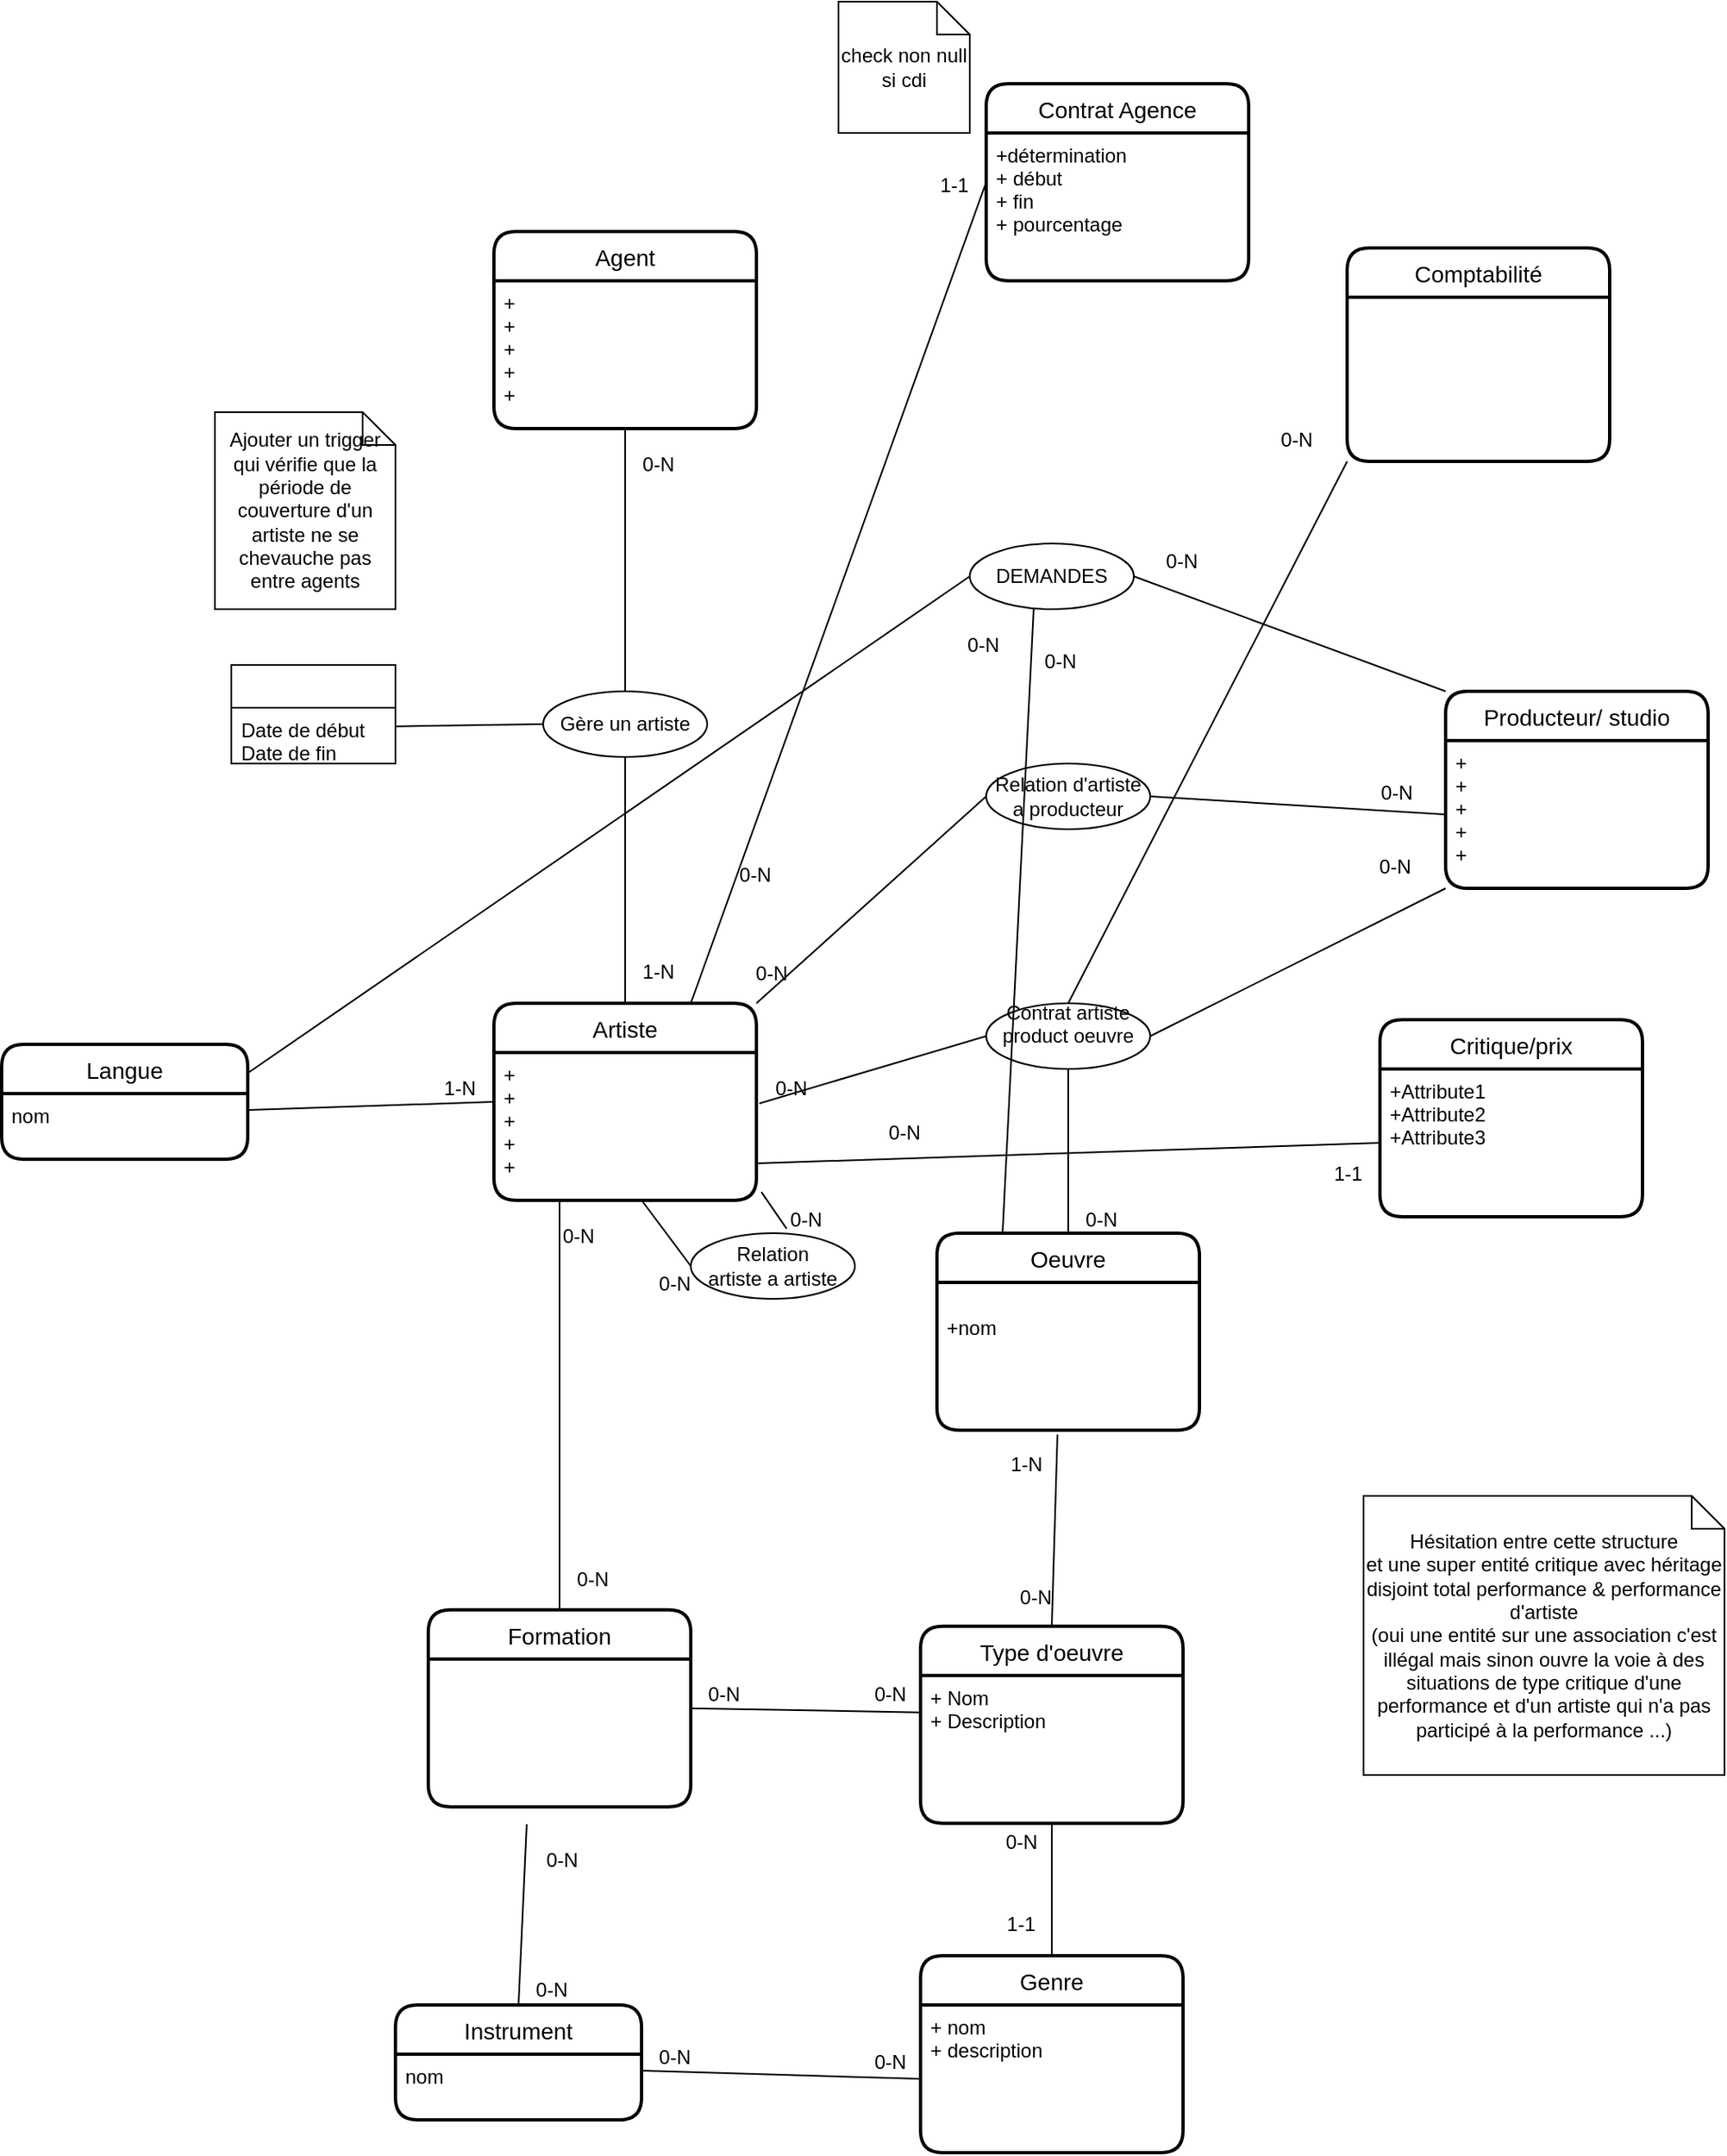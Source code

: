 <mxfile version="17.2.3" type="device"><diagram id="XHHhUWJSlPkEIkgQzajF" name="Page-1"><mxGraphModel dx="2061" dy="2409" grid="1" gridSize="10" guides="1" tooltips="1" connect="1" arrows="1" fold="1" page="1" pageScale="1" pageWidth="850" pageHeight="1100" math="0" shadow="0"><root><mxCell id="0"/><mxCell id="1" parent="0"/><mxCell id="ZziM1hOrtNP8pDu1oS6a-1" value="Type d'oeuvre" style="swimlane;childLayout=stackLayout;horizontal=1;startSize=30;horizontalStack=0;rounded=1;fontSize=14;fontStyle=0;strokeWidth=2;resizeParent=0;resizeLast=1;shadow=0;dashed=0;align=center;" parent="1" vertex="1"><mxGeometry x="320" y="639.33" width="160" height="120" as="geometry"/></mxCell><mxCell id="ZziM1hOrtNP8pDu1oS6a-2" value="+ Nom&#xA;+ Description&#xA;" style="align=left;strokeColor=none;fillColor=none;spacingLeft=4;fontSize=12;verticalAlign=top;resizable=0;rotatable=0;part=1;" parent="ZziM1hOrtNP8pDu1oS6a-1" vertex="1"><mxGeometry y="30" width="160" height="90" as="geometry"/></mxCell><mxCell id="ZziM1hOrtNP8pDu1oS6a-3" value="Oeuvre" style="swimlane;childLayout=stackLayout;horizontal=1;startSize=30;horizontalStack=0;rounded=1;fontSize=14;fontStyle=0;strokeWidth=2;resizeParent=0;resizeLast=1;shadow=0;dashed=0;align=center;" parent="1" vertex="1"><mxGeometry x="330" y="400" width="160" height="120" as="geometry"/></mxCell><mxCell id="ZziM1hOrtNP8pDu1oS6a-4" value="&#xA;+nom&#xA;" style="align=left;strokeColor=none;fillColor=none;spacingLeft=4;fontSize=12;verticalAlign=top;resizable=0;rotatable=0;part=1;" parent="ZziM1hOrtNP8pDu1oS6a-3" vertex="1"><mxGeometry y="30" width="160" height="90" as="geometry"/></mxCell><mxCell id="ZziM1hOrtNP8pDu1oS6a-5" value="Formation" style="swimlane;childLayout=stackLayout;horizontal=1;startSize=30;horizontalStack=0;rounded=1;fontSize=14;fontStyle=0;strokeWidth=2;resizeParent=0;resizeLast=1;shadow=0;dashed=0;align=center;" parent="1" vertex="1"><mxGeometry x="20" y="629.33" width="160" height="120" as="geometry"/></mxCell><mxCell id="ZziM1hOrtNP8pDu1oS6a-6" value="Genre" style="swimlane;childLayout=stackLayout;horizontal=1;startSize=30;horizontalStack=0;rounded=1;fontSize=14;fontStyle=0;strokeWidth=2;resizeParent=0;resizeLast=1;shadow=0;dashed=0;align=center;" parent="1" vertex="1"><mxGeometry x="320" y="840" width="160" height="120" as="geometry"/></mxCell><mxCell id="ZziM1hOrtNP8pDu1oS6a-7" value="+ nom&#xA;+ description&#xA;" style="align=left;strokeColor=none;fillColor=none;spacingLeft=4;fontSize=12;verticalAlign=top;resizable=0;rotatable=0;part=1;" parent="ZziM1hOrtNP8pDu1oS6a-6" vertex="1"><mxGeometry y="30" width="160" height="90" as="geometry"/></mxCell><mxCell id="ZziM1hOrtNP8pDu1oS6a-8" value="Artiste" style="swimlane;childLayout=stackLayout;horizontal=1;startSize=30;horizontalStack=0;rounded=1;fontSize=14;fontStyle=0;strokeWidth=2;resizeParent=0;resizeLast=1;shadow=0;dashed=0;align=center;" parent="1" vertex="1"><mxGeometry x="60" y="260" width="160" height="120" as="geometry"/></mxCell><mxCell id="ZziM1hOrtNP8pDu1oS6a-9" value="+&#xA;+&#xA;+&#xA;+&#xA;+" style="align=left;strokeColor=none;fillColor=none;spacingLeft=4;fontSize=12;verticalAlign=top;resizable=0;rotatable=0;part=1;" parent="ZziM1hOrtNP8pDu1oS6a-8" vertex="1"><mxGeometry y="30" width="160" height="90" as="geometry"/></mxCell><mxCell id="ZziM1hOrtNP8pDu1oS6a-10" value="" style="endArrow=none;html=1;rounded=0;exitX=0.5;exitY=1;exitDx=0;exitDy=0;entryX=0.5;entryY=0;entryDx=0;entryDy=0;" parent="1" source="ZziM1hOrtNP8pDu1oS6a-1" target="ZziM1hOrtNP8pDu1oS6a-6" edge="1"><mxGeometry relative="1" as="geometry"><mxPoint x="360" y="549.33" as="sourcePoint"/><mxPoint x="520" y="549.33" as="targetPoint"/></mxGeometry></mxCell><mxCell id="ZziM1hOrtNP8pDu1oS6a-11" value="0-N" style="resizable=0;html=1;align=left;verticalAlign=bottom;" parent="ZziM1hOrtNP8pDu1oS6a-10" connectable="0" vertex="1"><mxGeometry x="-1" relative="1" as="geometry"><mxPoint x="-30" y="20" as="offset"/></mxGeometry></mxCell><mxCell id="ZziM1hOrtNP8pDu1oS6a-12" value="1-1" style="resizable=0;html=1;align=right;verticalAlign=bottom;" parent="ZziM1hOrtNP8pDu1oS6a-10" connectable="0" vertex="1"><mxGeometry x="1" relative="1" as="geometry"><mxPoint x="-10" y="-10" as="offset"/></mxGeometry></mxCell><mxCell id="ZziM1hOrtNP8pDu1oS6a-13" value="" style="endArrow=none;html=1;rounded=0;exitX=0;exitY=0.25;exitDx=0;exitDy=0;entryX=1;entryY=0.5;entryDx=0;entryDy=0;" parent="1" source="ZziM1hOrtNP8pDu1oS6a-2" target="ZziM1hOrtNP8pDu1oS6a-5" edge="1"><mxGeometry relative="1" as="geometry"><mxPoint x="100" y="459.33" as="sourcePoint"/><mxPoint x="190" y="692" as="targetPoint"/></mxGeometry></mxCell><mxCell id="ZziM1hOrtNP8pDu1oS6a-14" value="0-N" style="resizable=0;html=1;align=left;verticalAlign=bottom;" parent="ZziM1hOrtNP8pDu1oS6a-13" connectable="0" vertex="1"><mxGeometry x="-1" relative="1" as="geometry"><mxPoint x="-30" y="-2" as="offset"/></mxGeometry></mxCell><mxCell id="ZziM1hOrtNP8pDu1oS6a-15" value="0-N" style="resizable=0;html=1;align=right;verticalAlign=bottom;" parent="ZziM1hOrtNP8pDu1oS6a-13" connectable="0" vertex="1"><mxGeometry x="1" relative="1" as="geometry"><mxPoint x="30" as="offset"/></mxGeometry></mxCell><mxCell id="ZziM1hOrtNP8pDu1oS6a-16" value="" style="endArrow=none;html=1;rounded=0;exitX=0.25;exitY=1;exitDx=0;exitDy=0;entryX=0.5;entryY=0;entryDx=0;entryDy=0;" parent="1" source="ZziM1hOrtNP8pDu1oS6a-8" target="ZziM1hOrtNP8pDu1oS6a-5" edge="1"><mxGeometry relative="1" as="geometry"><mxPoint x="190" y="390" as="sourcePoint"/><mxPoint x="60" y="517.5" as="targetPoint"/></mxGeometry></mxCell><mxCell id="ZziM1hOrtNP8pDu1oS6a-17" value="0-N" style="resizable=0;html=1;align=left;verticalAlign=bottom;" parent="ZziM1hOrtNP8pDu1oS6a-16" connectable="0" vertex="1"><mxGeometry x="-1" relative="1" as="geometry"><mxPoint y="30" as="offset"/></mxGeometry></mxCell><mxCell id="ZziM1hOrtNP8pDu1oS6a-18" value="0-N" style="resizable=0;html=1;align=right;verticalAlign=bottom;" parent="ZziM1hOrtNP8pDu1oS6a-16" connectable="0" vertex="1"><mxGeometry x="1" relative="1" as="geometry"><mxPoint x="30" y="-10" as="offset"/></mxGeometry></mxCell><mxCell id="ZziM1hOrtNP8pDu1oS6a-19" value="Langue" style="swimlane;childLayout=stackLayout;horizontal=1;startSize=30;horizontalStack=0;rounded=1;fontSize=14;fontStyle=0;strokeWidth=2;resizeParent=0;resizeLast=1;shadow=0;dashed=0;align=center;" parent="1" vertex="1"><mxGeometry x="-240" y="285" width="150" height="70" as="geometry"/></mxCell><mxCell id="ZziM1hOrtNP8pDu1oS6a-20" value="nom" style="align=left;strokeColor=none;fillColor=none;spacingLeft=4;fontSize=12;verticalAlign=top;resizable=0;rotatable=0;part=1;" parent="ZziM1hOrtNP8pDu1oS6a-19" vertex="1"><mxGeometry y="30" width="150" height="40" as="geometry"/></mxCell><mxCell id="ZziM1hOrtNP8pDu1oS6a-22" value="" style="endArrow=none;html=1;rounded=0;exitX=1;exitY=0.25;exitDx=0;exitDy=0;entryX=0;entryY=0.5;entryDx=0;entryDy=0;" parent="1" target="ZziM1hOrtNP8pDu1oS6a-8" edge="1" source="ZziM1hOrtNP8pDu1oS6a-20"><mxGeometry relative="1" as="geometry"><mxPoint x="-30" y="320" as="sourcePoint"/><mxPoint x="-30" y="490" as="targetPoint"/></mxGeometry></mxCell><mxCell id="ZziM1hOrtNP8pDu1oS6a-23" value="1-N" style="resizable=0;html=1;align=right;verticalAlign=bottom;" parent="ZziM1hOrtNP8pDu1oS6a-22" connectable="0" vertex="1"><mxGeometry x="1" relative="1" as="geometry"><mxPoint x="-10" as="offset"/></mxGeometry></mxCell><mxCell id="ZziM1hOrtNP8pDu1oS6a-29" value="" style="endArrow=none;html=1;rounded=0;exitX=0.459;exitY=1.03;exitDx=0;exitDy=0;exitPerimeter=0;entryX=0.5;entryY=0;entryDx=0;entryDy=0;" parent="1" source="ZziM1hOrtNP8pDu1oS6a-4" target="ZziM1hOrtNP8pDu1oS6a-1" edge="1"><mxGeometry relative="1" as="geometry"><mxPoint x="630" y="560" as="sourcePoint"/><mxPoint x="580" y="729.83" as="targetPoint"/></mxGeometry></mxCell><mxCell id="ZziM1hOrtNP8pDu1oS6a-30" value="1-N" style="resizable=0;html=1;align=left;verticalAlign=bottom;" parent="ZziM1hOrtNP8pDu1oS6a-29" connectable="0" vertex="1"><mxGeometry x="-1" relative="1" as="geometry"><mxPoint x="-30" y="27" as="offset"/></mxGeometry></mxCell><mxCell id="ZziM1hOrtNP8pDu1oS6a-31" value="0-N" style="resizable=0;html=1;align=right;verticalAlign=bottom;" parent="ZziM1hOrtNP8pDu1oS6a-29" connectable="0" vertex="1"><mxGeometry x="1" relative="1" as="geometry"><mxPoint y="-9" as="offset"/></mxGeometry></mxCell><mxCell id="ZziM1hOrtNP8pDu1oS6a-35" value="" style="endArrow=none;html=1;rounded=0;entryX=1.011;entryY=0.344;entryDx=0;entryDy=0;entryPerimeter=0;exitX=0;exitY=0.5;exitDx=0;exitDy=0;" parent="1" source="ETPoDlw6J9982CScl24X-1" target="ZziM1hOrtNP8pDu1oS6a-9" edge="1"><mxGeometry relative="1" as="geometry"><mxPoint x="310" y="300" as="sourcePoint"/><mxPoint x="320" y="320" as="targetPoint"/></mxGeometry></mxCell><mxCell id="ZziM1hOrtNP8pDu1oS6a-36" value="0-N" style="resizable=0;html=1;align=right;verticalAlign=bottom;" parent="ZziM1hOrtNP8pDu1oS6a-35" connectable="0" vertex="1"><mxGeometry x="1" relative="1" as="geometry"><mxPoint x="30" as="offset"/></mxGeometry></mxCell><mxCell id="ZziM1hOrtNP8pDu1oS6a-40" value="Critique/prix" style="swimlane;childLayout=stackLayout;horizontal=1;startSize=30;horizontalStack=0;rounded=1;fontSize=14;fontStyle=0;strokeWidth=2;resizeParent=0;resizeLast=1;shadow=0;dashed=0;align=center;" parent="1" vertex="1"><mxGeometry x="600" y="270" width="160" height="120" as="geometry"/></mxCell><mxCell id="ETPoDlw6J9982CScl24X-7" value="+Attribute1&#xA;+Attribute2&#xA;+Attribute3" style="align=left;strokeColor=none;fillColor=none;spacingLeft=4;fontSize=12;verticalAlign=top;resizable=0;rotatable=0;part=1;" vertex="1" parent="ZziM1hOrtNP8pDu1oS6a-40"><mxGeometry y="30" width="160" height="90" as="geometry"/></mxCell><mxCell id="ZziM1hOrtNP8pDu1oS6a-42" value="&lt;div&gt;Hésitation entre cette structure&lt;/div&gt;&lt;div&gt;et une super entité critique avec héritage disjoint total performance &amp;amp; performance d'artiste &lt;br&gt;&lt;/div&gt;&lt;div&gt;(oui une entité sur une association c'est illégal mais sinon ouvre la voie à des situations de type critique d'une performance et d'un artiste qui n'a pas participé à la performance ...) &lt;br&gt;&lt;/div&gt;" style="shape=note;size=20;whiteSpace=wrap;html=1;" parent="1" vertex="1"><mxGeometry x="590" y="560" width="220" height="170" as="geometry"/></mxCell><mxCell id="ZziM1hOrtNP8pDu1oS6a-46" value="" style="endArrow=none;html=1;rounded=0;exitX=0;exitY=0.5;exitDx=0;exitDy=0;entryX=1;entryY=0.75;entryDx=0;entryDy=0;" parent="1" source="ETPoDlw6J9982CScl24X-7" target="ZziM1hOrtNP8pDu1oS6a-9" edge="1"><mxGeometry relative="1" as="geometry"><mxPoint x="667.76" y="343.75" as="sourcePoint"/><mxPoint x="280" y="340" as="targetPoint"/></mxGeometry></mxCell><mxCell id="ZziM1hOrtNP8pDu1oS6a-47" value="1-1" style="resizable=0;html=1;align=left;verticalAlign=bottom;" parent="ZziM1hOrtNP8pDu1oS6a-46" connectable="0" vertex="1"><mxGeometry x="-1" relative="1" as="geometry"><mxPoint x="-30" y="27" as="offset"/></mxGeometry></mxCell><mxCell id="ZziM1hOrtNP8pDu1oS6a-48" value="0-N" style="resizable=0;html=1;align=right;verticalAlign=bottom;" parent="ZziM1hOrtNP8pDu1oS6a-46" connectable="0" vertex="1"><mxGeometry x="1" relative="1" as="geometry"><mxPoint x="100" y="-10" as="offset"/></mxGeometry></mxCell><mxCell id="ZziM1hOrtNP8pDu1oS6a-49" value="Agent" style="swimlane;childLayout=stackLayout;horizontal=1;startSize=30;horizontalStack=0;rounded=1;fontSize=14;fontStyle=0;strokeWidth=2;resizeParent=0;resizeLast=1;shadow=0;dashed=0;align=center;" parent="1" vertex="1"><mxGeometry x="60" y="-210" width="160" height="120" as="geometry"/></mxCell><mxCell id="ZziM1hOrtNP8pDu1oS6a-50" value="+&#xA;+&#xA;+&#xA;+&#xA;+" style="align=left;strokeColor=none;fillColor=none;spacingLeft=4;fontSize=12;verticalAlign=top;resizable=0;rotatable=0;part=1;" parent="ZziM1hOrtNP8pDu1oS6a-49" vertex="1"><mxGeometry y="30" width="160" height="90" as="geometry"/></mxCell><mxCell id="ZziM1hOrtNP8pDu1oS6a-51" value="Gère un artiste" style="ellipse;whiteSpace=wrap;html=1;align=center;" parent="1" vertex="1"><mxGeometry x="90" y="70" width="100" height="40" as="geometry"/></mxCell><mxCell id="ZziM1hOrtNP8pDu1oS6a-52" value="" style="endArrow=none;html=1;rounded=0;exitX=0.5;exitY=1;exitDx=0;exitDy=0;entryX=0.5;entryY=0;entryDx=0;entryDy=0;" parent="1" source="ZziM1hOrtNP8pDu1oS6a-51" target="ZziM1hOrtNP8pDu1oS6a-8" edge="1"><mxGeometry relative="1" as="geometry"><mxPoint x="550" y="-10" as="sourcePoint"/><mxPoint x="640" y="-10" as="targetPoint"/></mxGeometry></mxCell><mxCell id="ZziM1hOrtNP8pDu1oS6a-53" value="1-N" style="resizable=0;html=1;align=right;verticalAlign=bottom;" parent="ZziM1hOrtNP8pDu1oS6a-52" connectable="0" vertex="1"><mxGeometry x="1" relative="1" as="geometry"><mxPoint x="30" y="-11" as="offset"/></mxGeometry></mxCell><mxCell id="ZziM1hOrtNP8pDu1oS6a-54" value="" style="endArrow=none;html=1;rounded=0;exitX=0.5;exitY=0;exitDx=0;exitDy=0;entryX=0.5;entryY=1;entryDx=0;entryDy=0;" parent="1" source="ZziM1hOrtNP8pDu1oS6a-51" target="ZziM1hOrtNP8pDu1oS6a-50" edge="1"><mxGeometry relative="1" as="geometry"><mxPoint x="340" y="-90" as="sourcePoint"/><mxPoint x="360" y="-160" as="targetPoint"/></mxGeometry></mxCell><mxCell id="ZziM1hOrtNP8pDu1oS6a-55" value="0-N" style="resizable=0;html=1;align=right;verticalAlign=bottom;" parent="ZziM1hOrtNP8pDu1oS6a-54" connectable="0" vertex="1"><mxGeometry x="1" relative="1" as="geometry"><mxPoint x="30" y="30" as="offset"/></mxGeometry></mxCell><mxCell id="ZziM1hOrtNP8pDu1oS6a-56" value="Ajouter un trigger qui vérifie que la période de couverture d'un artiste ne se chevauche pas entre agents" style="shape=note;size=20;whiteSpace=wrap;html=1;" parent="1" vertex="1"><mxGeometry x="-110" y="-100" width="110" height="120" as="geometry"/></mxCell><mxCell id="ZziM1hOrtNP8pDu1oS6a-57" value="" style="swimlane;fontStyle=0;childLayout=stackLayout;horizontal=1;startSize=26;horizontalStack=0;resizeParent=1;resizeParentMax=0;resizeLast=0;collapsible=1;marginBottom=0;align=center;fontSize=14;" parent="1" vertex="1"><mxGeometry x="-100" y="54" width="100" height="60" as="geometry"/></mxCell><mxCell id="ZziM1hOrtNP8pDu1oS6a-58" value="Date de début&#xA;Date de fin&#xA;" style="text;strokeColor=none;fillColor=none;spacingLeft=4;spacingRight=4;overflow=hidden;rotatable=0;points=[[0,0.5],[1,0.5]];portConstraint=eastwest;fontSize=12;" parent="ZziM1hOrtNP8pDu1oS6a-57" vertex="1"><mxGeometry y="26" width="100" height="34" as="geometry"/></mxCell><mxCell id="ZziM1hOrtNP8pDu1oS6a-59" value="" style="endArrow=none;html=1;rounded=0;entryX=1;entryY=0.333;entryDx=0;entryDy=0;exitX=0;exitY=0.5;exitDx=0;exitDy=0;entryPerimeter=0;" parent="1" source="ZziM1hOrtNP8pDu1oS6a-51" target="ZziM1hOrtNP8pDu1oS6a-58" edge="1"><mxGeometry relative="1" as="geometry"><mxPoint x="-40" y="100.0" as="sourcePoint"/><mxPoint x="-40" y="160.0" as="targetPoint"/></mxGeometry></mxCell><mxCell id="ZziM1hOrtNP8pDu1oS6a-60" value="Producteur/ studio" style="swimlane;childLayout=stackLayout;horizontal=1;startSize=30;horizontalStack=0;rounded=1;fontSize=14;fontStyle=0;strokeWidth=2;resizeParent=0;resizeLast=1;shadow=0;dashed=0;align=center;" parent="1" vertex="1"><mxGeometry x="640" y="70" width="160" height="120" as="geometry"/></mxCell><mxCell id="ZziM1hOrtNP8pDu1oS6a-61" value="+&#xA;+&#xA;+&#xA;+&#xA;+" style="align=left;strokeColor=none;fillColor=none;spacingLeft=4;fontSize=12;verticalAlign=top;resizable=0;rotatable=0;part=1;" parent="ZziM1hOrtNP8pDu1oS6a-60" vertex="1"><mxGeometry y="30" width="160" height="90" as="geometry"/></mxCell><mxCell id="ZziM1hOrtNP8pDu1oS6a-64" value="Instrument" style="swimlane;childLayout=stackLayout;horizontal=1;startSize=30;horizontalStack=0;rounded=1;fontSize=14;fontStyle=0;strokeWidth=2;resizeParent=0;resizeLast=1;shadow=0;dashed=0;align=center;" parent="1" vertex="1"><mxGeometry y="870" width="150" height="70" as="geometry"/></mxCell><mxCell id="ZziM1hOrtNP8pDu1oS6a-65" value="nom" style="align=left;strokeColor=none;fillColor=none;spacingLeft=4;fontSize=12;verticalAlign=top;resizable=0;rotatable=0;part=1;" parent="ZziM1hOrtNP8pDu1oS6a-64" vertex="1"><mxGeometry y="30" width="150" height="40" as="geometry"/></mxCell><mxCell id="ZziM1hOrtNP8pDu1oS6a-75" value="" style="endArrow=none;html=1;rounded=0;entryX=1;entryY=0;entryDx=0;entryDy=0;exitX=0;exitY=0.5;exitDx=0;exitDy=0;" parent="1" source="ZziM1hOrtNP8pDu1oS6a-79" target="ZziM1hOrtNP8pDu1oS6a-8" edge="1"><mxGeometry relative="1" as="geometry"><mxPoint x="360" y="120" as="sourcePoint"/><mxPoint x="210" y="250" as="targetPoint"/></mxGeometry></mxCell><mxCell id="ZziM1hOrtNP8pDu1oS6a-76" value="0-N" style="resizable=0;html=1;align=right;verticalAlign=bottom;" parent="ZziM1hOrtNP8pDu1oS6a-75" connectable="0" vertex="1"><mxGeometry x="1" relative="1" as="geometry"><mxPoint x="20" y="-10" as="offset"/></mxGeometry></mxCell><mxCell id="ZziM1hOrtNP8pDu1oS6a-77" value="" style="endArrow=none;html=1;rounded=0;entryX=0;entryY=0.5;entryDx=0;entryDy=0;exitX=1;exitY=0.5;exitDx=0;exitDy=0;" parent="1" source="ZziM1hOrtNP8pDu1oS6a-79" target="ZziM1hOrtNP8pDu1oS6a-61" edge="1"><mxGeometry relative="1" as="geometry"><mxPoint x="520" y="100" as="sourcePoint"/><mxPoint x="520" y="60" as="targetPoint"/></mxGeometry></mxCell><mxCell id="ZziM1hOrtNP8pDu1oS6a-78" value="0-N" style="resizable=0;html=1;align=right;verticalAlign=bottom;" parent="ZziM1hOrtNP8pDu1oS6a-77" connectable="0" vertex="1"><mxGeometry x="1" relative="1" as="geometry"><mxPoint x="-20" y="-5" as="offset"/></mxGeometry></mxCell><mxCell id="ZziM1hOrtNP8pDu1oS6a-79" value="Relation d'artiste a producteur" style="ellipse;whiteSpace=wrap;html=1;align=center;" parent="1" vertex="1"><mxGeometry x="360" y="114" width="100" height="40" as="geometry"/></mxCell><mxCell id="ZziM1hOrtNP8pDu1oS6a-80" value="Comptabilité" style="swimlane;childLayout=stackLayout;horizontal=1;startSize=30;horizontalStack=0;rounded=1;fontSize=14;fontStyle=0;strokeWidth=2;resizeParent=0;resizeLast=1;shadow=0;dashed=0;align=center;" parent="1" vertex="1"><mxGeometry x="580" y="-200" width="160" height="130" as="geometry"/></mxCell><mxCell id="ZziM1hOrtNP8pDu1oS6a-81" value="Relation &lt;br&gt;artiste a artiste" style="ellipse;whiteSpace=wrap;html=1;align=center;" parent="1" vertex="1"><mxGeometry x="180" y="400" width="100" height="40" as="geometry"/></mxCell><mxCell id="ZziM1hOrtNP8pDu1oS6a-82" value="" style="endArrow=none;html=1;rounded=0;entryX=1.019;entryY=0.944;entryDx=0;entryDy=0;exitX=0.584;exitY=-0.067;exitDx=0;exitDy=0;entryPerimeter=0;exitPerimeter=0;" parent="1" source="ZziM1hOrtNP8pDu1oS6a-81" target="ZziM1hOrtNP8pDu1oS6a-9" edge="1"><mxGeometry relative="1" as="geometry"><mxPoint x="310" y="390" as="sourcePoint"/><mxPoint x="245" y="390" as="targetPoint"/></mxGeometry></mxCell><mxCell id="ZziM1hOrtNP8pDu1oS6a-83" value="0-N" style="resizable=0;html=1;align=right;verticalAlign=bottom;" parent="ZziM1hOrtNP8pDu1oS6a-82" connectable="0" vertex="1"><mxGeometry x="1" relative="1" as="geometry"><mxPoint x="37" y="25" as="offset"/></mxGeometry></mxCell><mxCell id="ZziM1hOrtNP8pDu1oS6a-84" value="" style="endArrow=none;html=1;rounded=0;entryX=0.563;entryY=1;entryDx=0;entryDy=0;entryPerimeter=0;exitX=0;exitY=0.5;exitDx=0;exitDy=0;" parent="1" source="ZziM1hOrtNP8pDu1oS6a-81" target="ZziM1hOrtNP8pDu1oS6a-9" edge="1"><mxGeometry relative="1" as="geometry"><mxPoint x="180" y="439.33" as="sourcePoint"/><mxPoint x="140" y="439.33" as="targetPoint"/></mxGeometry></mxCell><mxCell id="ZziM1hOrtNP8pDu1oS6a-85" value="0-N" style="resizable=0;html=1;align=right;verticalAlign=bottom;" parent="ZziM1hOrtNP8pDu1oS6a-84" connectable="0" vertex="1"><mxGeometry x="1" relative="1" as="geometry"><mxPoint x="30" y="60" as="offset"/></mxGeometry></mxCell><mxCell id="kUOtKt3ptlNGUgyV5XT3-1" value="Contrat Agence" style="swimlane;childLayout=stackLayout;horizontal=1;startSize=30;horizontalStack=0;rounded=1;fontSize=14;fontStyle=0;strokeWidth=2;resizeParent=0;resizeLast=1;shadow=0;dashed=0;align=center;" parent="1" vertex="1"><mxGeometry x="360" y="-300" width="160" height="120" as="geometry"/></mxCell><mxCell id="kUOtKt3ptlNGUgyV5XT3-2" value="+détermination&#xA;+ début&#xA;+ fin&#xA;+ pourcentage&#xA;" style="align=left;strokeColor=none;fillColor=none;spacingLeft=4;fontSize=12;verticalAlign=top;resizable=0;rotatable=0;part=1;" parent="kUOtKt3ptlNGUgyV5XT3-1" vertex="1"><mxGeometry y="30" width="160" height="90" as="geometry"/></mxCell><mxCell id="kUOtKt3ptlNGUgyV5XT3-3" value="" style="endArrow=none;html=1;rounded=0;entryX=0.75;entryY=0;entryDx=0;entryDy=0;exitX=0;exitY=0.5;exitDx=0;exitDy=0;" parent="1" source="kUOtKt3ptlNGUgyV5XT3-1" target="ZziM1hOrtNP8pDu1oS6a-8" edge="1"><mxGeometry relative="1" as="geometry"><mxPoint x="380" y="-170" as="sourcePoint"/><mxPoint x="270" y="-58.75" as="targetPoint"/></mxGeometry></mxCell><mxCell id="kUOtKt3ptlNGUgyV5XT3-4" value="1-1" style="resizable=0;html=1;align=left;verticalAlign=bottom;" parent="kUOtKt3ptlNGUgyV5XT3-3" connectable="0" vertex="1"><mxGeometry x="-1" relative="1" as="geometry"><mxPoint x="-30" y="10" as="offset"/></mxGeometry></mxCell><mxCell id="kUOtKt3ptlNGUgyV5XT3-5" value="0-N" style="resizable=0;html=1;align=right;verticalAlign=bottom;" parent="kUOtKt3ptlNGUgyV5XT3-3" connectable="0" vertex="1"><mxGeometry x="1" relative="1" as="geometry"><mxPoint x="50" y="-70" as="offset"/></mxGeometry></mxCell><mxCell id="ETPoDlw6J9982CScl24X-1" value="&lt;div&gt;Contrat artiste product oeuvre&lt;/div&gt;&lt;div&gt;&lt;br&gt;&lt;/div&gt;" style="ellipse;whiteSpace=wrap;html=1;align=center;" vertex="1" parent="1"><mxGeometry x="360" y="260" width="100" height="40" as="geometry"/></mxCell><mxCell id="ETPoDlw6J9982CScl24X-2" value="" style="endArrow=none;html=1;rounded=0;entryX=0.5;entryY=0;entryDx=0;entryDy=0;exitX=0.5;exitY=1;exitDx=0;exitDy=0;" edge="1" parent="1" source="ETPoDlw6J9982CScl24X-1" target="ZziM1hOrtNP8pDu1oS6a-3"><mxGeometry relative="1" as="geometry"><mxPoint x="514.12" y="340" as="sourcePoint"/><mxPoint x="385.88" y="360.96" as="targetPoint"/></mxGeometry></mxCell><mxCell id="ETPoDlw6J9982CScl24X-3" value="0-N" style="resizable=0;html=1;align=right;verticalAlign=bottom;" connectable="0" vertex="1" parent="ETPoDlw6J9982CScl24X-2"><mxGeometry x="1" relative="1" as="geometry"><mxPoint x="30" as="offset"/></mxGeometry></mxCell><mxCell id="ETPoDlw6J9982CScl24X-4" value="" style="endArrow=none;html=1;rounded=0;entryX=0;entryY=1;entryDx=0;entryDy=0;exitX=1;exitY=0.5;exitDx=0;exitDy=0;" edge="1" parent="1" source="ETPoDlw6J9982CScl24X-1" target="ZziM1hOrtNP8pDu1oS6a-61"><mxGeometry relative="1" as="geometry"><mxPoint x="430" y="220" as="sourcePoint"/><mxPoint x="570" y="215" as="targetPoint"/></mxGeometry></mxCell><mxCell id="ETPoDlw6J9982CScl24X-5" value="0-N" style="resizable=0;html=1;align=right;verticalAlign=bottom;" connectable="0" vertex="1" parent="ETPoDlw6J9982CScl24X-4"><mxGeometry x="1" relative="1" as="geometry"><mxPoint x="-20" y="-5" as="offset"/></mxGeometry></mxCell><mxCell id="ETPoDlw6J9982CScl24X-6" value="check non null si cdi" style="shape=note;size=20;whiteSpace=wrap;html=1;" vertex="1" parent="1"><mxGeometry x="270" y="-350" width="80" height="80" as="geometry"/></mxCell><mxCell id="ETPoDlw6J9982CScl24X-9" value="" style="endArrow=none;html=1;rounded=0;entryX=0;entryY=1;entryDx=0;entryDy=0;exitX=0.5;exitY=0;exitDx=0;exitDy=0;" edge="1" parent="1" source="ETPoDlw6J9982CScl24X-1" target="ZziM1hOrtNP8pDu1oS6a-80"><mxGeometry relative="1" as="geometry"><mxPoint x="470" y="290" as="sourcePoint"/><mxPoint x="650" y="200" as="targetPoint"/></mxGeometry></mxCell><mxCell id="ETPoDlw6J9982CScl24X-10" value="0-N" style="resizable=0;html=1;align=right;verticalAlign=bottom;" connectable="0" vertex="1" parent="ETPoDlw6J9982CScl24X-9"><mxGeometry x="1" relative="1" as="geometry"><mxPoint x="-20" y="-5" as="offset"/></mxGeometry></mxCell><mxCell id="ETPoDlw6J9982CScl24X-11" value="DEMANDES" style="ellipse;whiteSpace=wrap;html=1;align=center;" vertex="1" parent="1"><mxGeometry x="350" y="-20" width="100" height="40" as="geometry"/></mxCell><mxCell id="ETPoDlw6J9982CScl24X-12" value="" style="endArrow=none;html=1;rounded=0;exitX=0;exitY=0;exitDx=0;exitDy=0;entryX=1;entryY=0.5;entryDx=0;entryDy=0;" edge="1" parent="1" source="ZziM1hOrtNP8pDu1oS6a-60" target="ETPoDlw6J9982CScl24X-11"><mxGeometry relative="1" as="geometry"><mxPoint x="580.0" y="-50" as="sourcePoint"/><mxPoint x="480" y="-20" as="targetPoint"/></mxGeometry></mxCell><mxCell id="ETPoDlw6J9982CScl24X-13" value="0-N" style="resizable=0;html=1;align=right;verticalAlign=bottom;" connectable="0" vertex="1" parent="ETPoDlw6J9982CScl24X-12"><mxGeometry x="1" relative="1" as="geometry"><mxPoint x="40" as="offset"/></mxGeometry></mxCell><mxCell id="ETPoDlw6J9982CScl24X-14" value="" style="endArrow=none;html=1;rounded=0;exitX=0.25;exitY=0;exitDx=0;exitDy=0;entryX=0.39;entryY=0.98;entryDx=0;entryDy=0;entryPerimeter=0;" edge="1" parent="1" source="ZziM1hOrtNP8pDu1oS6a-3" target="ETPoDlw6J9982CScl24X-11"><mxGeometry relative="1" as="geometry"><mxPoint x="370.0" y="84" as="sourcePoint"/><mxPoint x="270" y="114" as="targetPoint"/></mxGeometry></mxCell><mxCell id="ETPoDlw6J9982CScl24X-15" value="0-N" style="resizable=0;html=1;align=right;verticalAlign=bottom;" connectable="0" vertex="1" parent="ETPoDlw6J9982CScl24X-14"><mxGeometry x="1" relative="1" as="geometry"><mxPoint x="26" y="42" as="offset"/></mxGeometry></mxCell><mxCell id="ETPoDlw6J9982CScl24X-16" value="" style="endArrow=none;html=1;rounded=0;entryX=1;entryY=0.25;entryDx=0;entryDy=0;exitX=0;exitY=0.5;exitDx=0;exitDy=0;" edge="1" parent="1" source="ETPoDlw6J9982CScl24X-11" target="ZziM1hOrtNP8pDu1oS6a-19"><mxGeometry relative="1" as="geometry"><mxPoint x="280" as="sourcePoint"/><mxPoint x="-225.0" y="225" as="targetPoint"/></mxGeometry></mxCell><mxCell id="ETPoDlw6J9982CScl24X-17" value="0-N" style="resizable=0;html=1;align=right;verticalAlign=bottom;" connectable="0" vertex="1" parent="ETPoDlw6J9982CScl24X-16"><mxGeometry x="1" relative="1" as="geometry"><mxPoint x="459" y="-252" as="offset"/></mxGeometry></mxCell><mxCell id="ETPoDlw6J9982CScl24X-22" value="" style="endArrow=none;html=1;rounded=0;exitX=0;exitY=0.5;exitDx=0;exitDy=0;entryX=1;entryY=0.25;entryDx=0;entryDy=0;" edge="1" parent="1" source="ZziM1hOrtNP8pDu1oS6a-7" target="ZziM1hOrtNP8pDu1oS6a-65"><mxGeometry relative="1" as="geometry"><mxPoint x="250" y="916.25" as="sourcePoint"/><mxPoint x="110" y="913.75" as="targetPoint"/></mxGeometry></mxCell><mxCell id="ETPoDlw6J9982CScl24X-23" value="0-N" style="resizable=0;html=1;align=left;verticalAlign=bottom;" connectable="0" vertex="1" parent="ETPoDlw6J9982CScl24X-22"><mxGeometry x="-1" relative="1" as="geometry"><mxPoint x="-30" y="-2" as="offset"/></mxGeometry></mxCell><mxCell id="ETPoDlw6J9982CScl24X-24" value="0-N" style="resizable=0;html=1;align=right;verticalAlign=bottom;" connectable="0" vertex="1" parent="ETPoDlw6J9982CScl24X-22"><mxGeometry x="1" relative="1" as="geometry"><mxPoint x="30" as="offset"/></mxGeometry></mxCell><mxCell id="ETPoDlw6J9982CScl24X-25" value="" style="endArrow=none;html=1;rounded=0;entryX=0.5;entryY=0;entryDx=0;entryDy=0;" edge="1" parent="1" target="ZziM1hOrtNP8pDu1oS6a-64"><mxGeometry relative="1" as="geometry"><mxPoint x="80" y="760" as="sourcePoint"/><mxPoint x="-410" y="950" as="targetPoint"/></mxGeometry></mxCell><mxCell id="ETPoDlw6J9982CScl24X-26" value="0-N" style="resizable=0;html=1;align=left;verticalAlign=bottom;" connectable="0" vertex="1" parent="ETPoDlw6J9982CScl24X-25"><mxGeometry x="-1" relative="1" as="geometry"><mxPoint x="10" y="30" as="offset"/></mxGeometry></mxCell><mxCell id="ETPoDlw6J9982CScl24X-27" value="0-N" style="resizable=0;html=1;align=right;verticalAlign=bottom;" connectable="0" vertex="1" parent="ETPoDlw6J9982CScl24X-25"><mxGeometry x="1" relative="1" as="geometry"><mxPoint x="30" as="offset"/></mxGeometry></mxCell></root></mxGraphModel></diagram></mxfile>